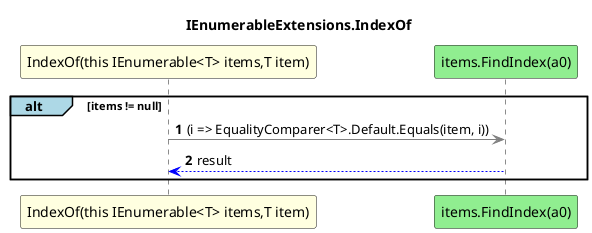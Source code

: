 @startuml IEnumerableExtensions.IndexOf
title IEnumerableExtensions.IndexOf
participant "IndexOf(this IEnumerable<T> items,T item)" as IndexOf_p0_p1 #LightYellow
participant "items.FindIndex(a0)" as items_FindIndex_a0 #LightGreen
autonumber
alt#LightBlue items != null
    IndexOf_p0_p1 -[#grey]> items_FindIndex_a0 : (i => EqualityComparer<T>.Default.Equals(item, i))
    items_FindIndex_a0 -[#blue]-> IndexOf_p0_p1 : result
end
@enduml

